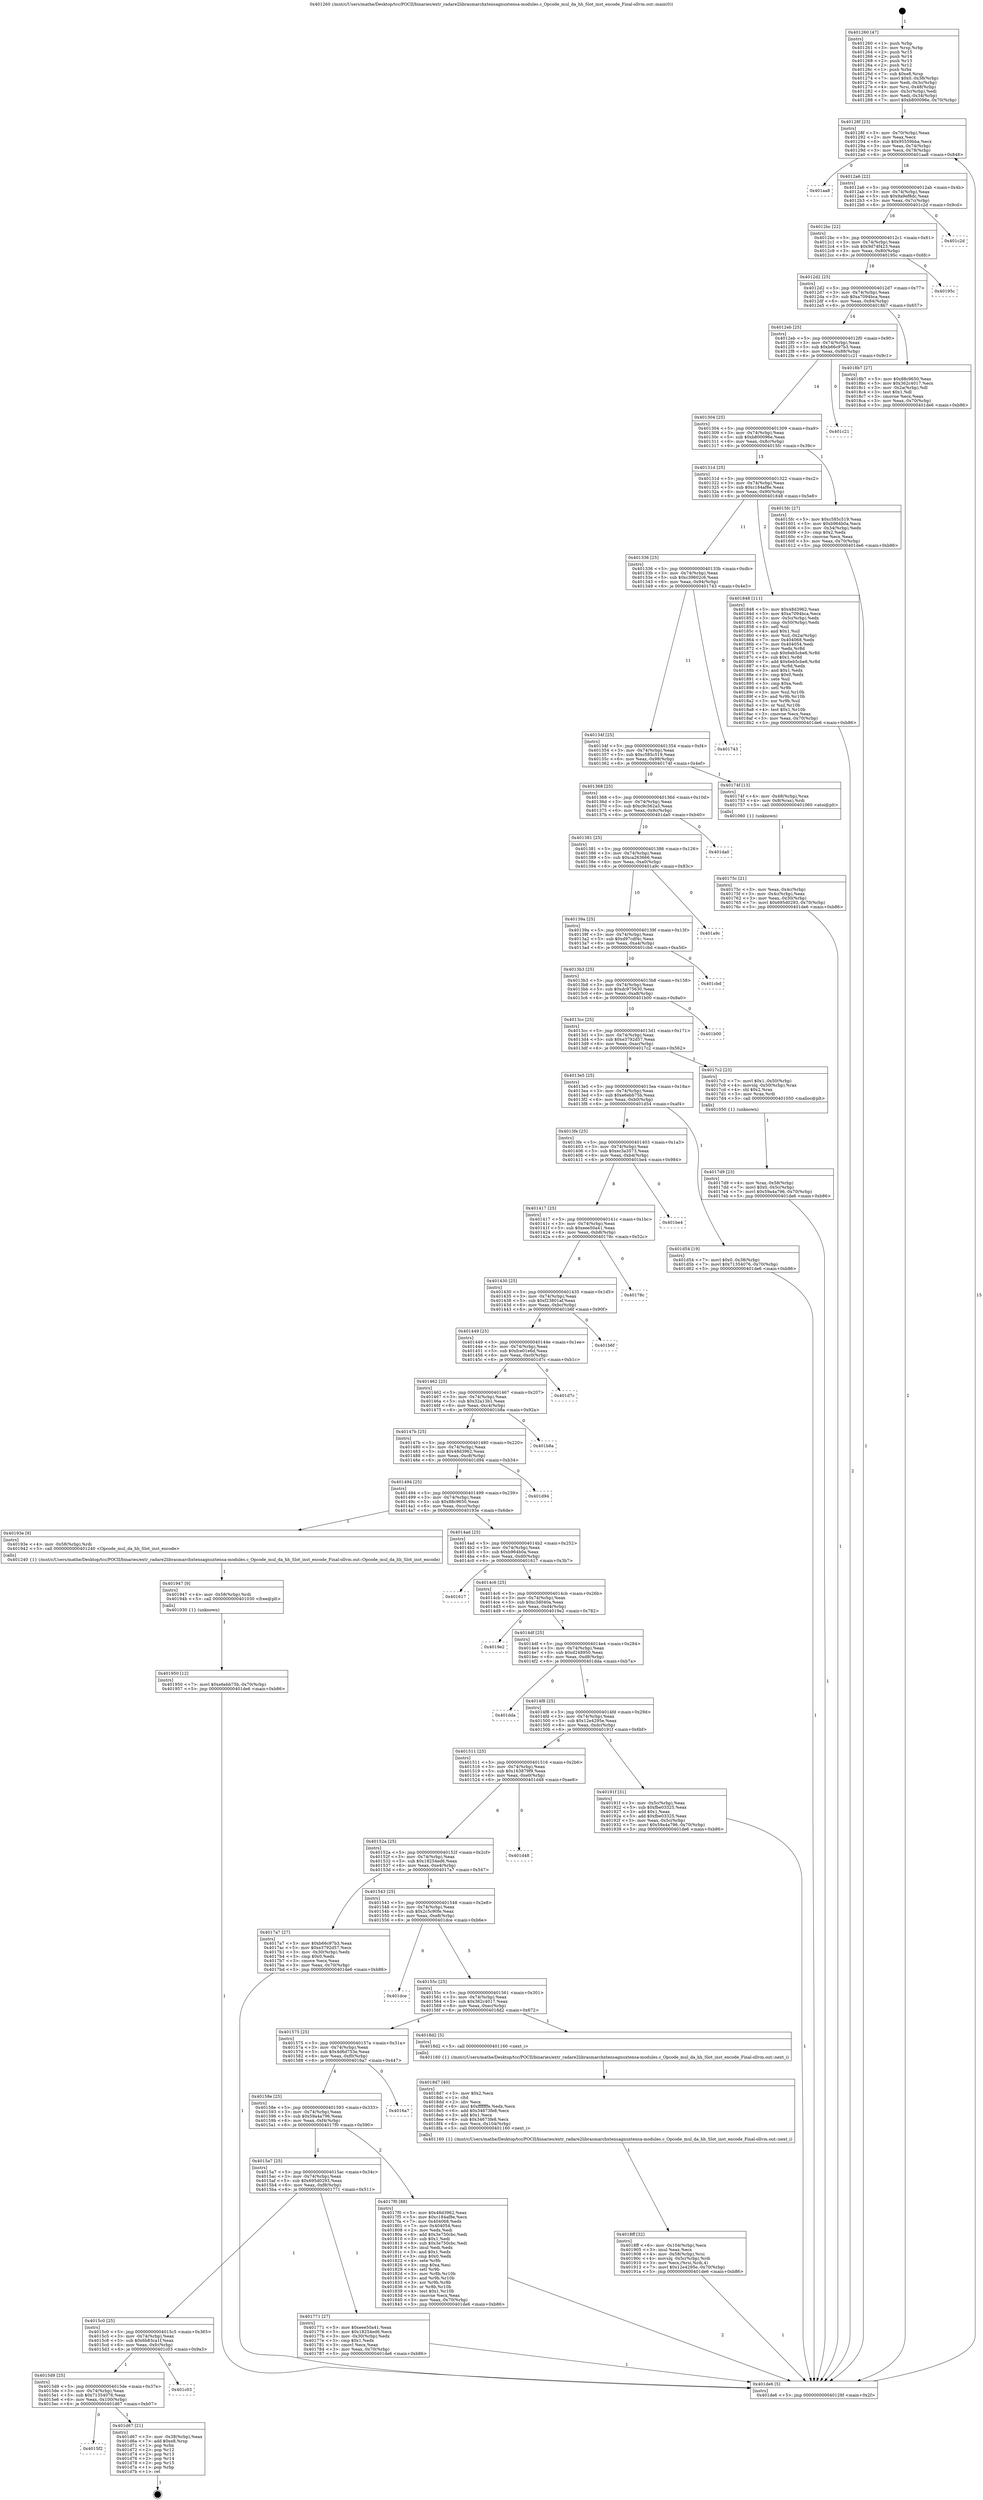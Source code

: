 digraph "0x401260" {
  label = "0x401260 (/mnt/c/Users/mathe/Desktop/tcc/POCII/binaries/extr_radare2librasmarchxtensagnuxtensa-modules.c_Opcode_mul_da_hh_Slot_inst_encode_Final-ollvm.out::main(0))"
  labelloc = "t"
  node[shape=record]

  Entry [label="",width=0.3,height=0.3,shape=circle,fillcolor=black,style=filled]
  "0x40128f" [label="{
     0x40128f [23]\l
     | [instrs]\l
     &nbsp;&nbsp;0x40128f \<+3\>: mov -0x70(%rbp),%eax\l
     &nbsp;&nbsp;0x401292 \<+2\>: mov %eax,%ecx\l
     &nbsp;&nbsp;0x401294 \<+6\>: sub $0x95559bba,%ecx\l
     &nbsp;&nbsp;0x40129a \<+3\>: mov %eax,-0x74(%rbp)\l
     &nbsp;&nbsp;0x40129d \<+3\>: mov %ecx,-0x78(%rbp)\l
     &nbsp;&nbsp;0x4012a0 \<+6\>: je 0000000000401aa8 \<main+0x848\>\l
  }"]
  "0x401aa8" [label="{
     0x401aa8\l
  }", style=dashed]
  "0x4012a6" [label="{
     0x4012a6 [22]\l
     | [instrs]\l
     &nbsp;&nbsp;0x4012a6 \<+5\>: jmp 00000000004012ab \<main+0x4b\>\l
     &nbsp;&nbsp;0x4012ab \<+3\>: mov -0x74(%rbp),%eax\l
     &nbsp;&nbsp;0x4012ae \<+5\>: sub $0x9a9ef8dc,%eax\l
     &nbsp;&nbsp;0x4012b3 \<+3\>: mov %eax,-0x7c(%rbp)\l
     &nbsp;&nbsp;0x4012b6 \<+6\>: je 0000000000401c2d \<main+0x9cd\>\l
  }"]
  Exit [label="",width=0.3,height=0.3,shape=circle,fillcolor=black,style=filled,peripheries=2]
  "0x401c2d" [label="{
     0x401c2d\l
  }", style=dashed]
  "0x4012bc" [label="{
     0x4012bc [22]\l
     | [instrs]\l
     &nbsp;&nbsp;0x4012bc \<+5\>: jmp 00000000004012c1 \<main+0x61\>\l
     &nbsp;&nbsp;0x4012c1 \<+3\>: mov -0x74(%rbp),%eax\l
     &nbsp;&nbsp;0x4012c4 \<+5\>: sub $0x9d74f423,%eax\l
     &nbsp;&nbsp;0x4012c9 \<+3\>: mov %eax,-0x80(%rbp)\l
     &nbsp;&nbsp;0x4012cc \<+6\>: je 000000000040195c \<main+0x6fc\>\l
  }"]
  "0x4015f2" [label="{
     0x4015f2\l
  }", style=dashed]
  "0x40195c" [label="{
     0x40195c\l
  }", style=dashed]
  "0x4012d2" [label="{
     0x4012d2 [25]\l
     | [instrs]\l
     &nbsp;&nbsp;0x4012d2 \<+5\>: jmp 00000000004012d7 \<main+0x77\>\l
     &nbsp;&nbsp;0x4012d7 \<+3\>: mov -0x74(%rbp),%eax\l
     &nbsp;&nbsp;0x4012da \<+5\>: sub $0xa7094bca,%eax\l
     &nbsp;&nbsp;0x4012df \<+6\>: mov %eax,-0x84(%rbp)\l
     &nbsp;&nbsp;0x4012e5 \<+6\>: je 00000000004018b7 \<main+0x657\>\l
  }"]
  "0x401d67" [label="{
     0x401d67 [21]\l
     | [instrs]\l
     &nbsp;&nbsp;0x401d67 \<+3\>: mov -0x38(%rbp),%eax\l
     &nbsp;&nbsp;0x401d6a \<+7\>: add $0xe8,%rsp\l
     &nbsp;&nbsp;0x401d71 \<+1\>: pop %rbx\l
     &nbsp;&nbsp;0x401d72 \<+2\>: pop %r12\l
     &nbsp;&nbsp;0x401d74 \<+2\>: pop %r13\l
     &nbsp;&nbsp;0x401d76 \<+2\>: pop %r14\l
     &nbsp;&nbsp;0x401d78 \<+2\>: pop %r15\l
     &nbsp;&nbsp;0x401d7a \<+1\>: pop %rbp\l
     &nbsp;&nbsp;0x401d7b \<+1\>: ret\l
  }"]
  "0x4018b7" [label="{
     0x4018b7 [27]\l
     | [instrs]\l
     &nbsp;&nbsp;0x4018b7 \<+5\>: mov $0x88c9650,%eax\l
     &nbsp;&nbsp;0x4018bc \<+5\>: mov $0x362c4017,%ecx\l
     &nbsp;&nbsp;0x4018c1 \<+3\>: mov -0x2a(%rbp),%dl\l
     &nbsp;&nbsp;0x4018c4 \<+3\>: test $0x1,%dl\l
     &nbsp;&nbsp;0x4018c7 \<+3\>: cmovne %ecx,%eax\l
     &nbsp;&nbsp;0x4018ca \<+3\>: mov %eax,-0x70(%rbp)\l
     &nbsp;&nbsp;0x4018cd \<+5\>: jmp 0000000000401de6 \<main+0xb86\>\l
  }"]
  "0x4012eb" [label="{
     0x4012eb [25]\l
     | [instrs]\l
     &nbsp;&nbsp;0x4012eb \<+5\>: jmp 00000000004012f0 \<main+0x90\>\l
     &nbsp;&nbsp;0x4012f0 \<+3\>: mov -0x74(%rbp),%eax\l
     &nbsp;&nbsp;0x4012f3 \<+5\>: sub $0xb66c97b3,%eax\l
     &nbsp;&nbsp;0x4012f8 \<+6\>: mov %eax,-0x88(%rbp)\l
     &nbsp;&nbsp;0x4012fe \<+6\>: je 0000000000401c21 \<main+0x9c1\>\l
  }"]
  "0x4015d9" [label="{
     0x4015d9 [25]\l
     | [instrs]\l
     &nbsp;&nbsp;0x4015d9 \<+5\>: jmp 00000000004015de \<main+0x37e\>\l
     &nbsp;&nbsp;0x4015de \<+3\>: mov -0x74(%rbp),%eax\l
     &nbsp;&nbsp;0x4015e1 \<+5\>: sub $0x71354076,%eax\l
     &nbsp;&nbsp;0x4015e6 \<+6\>: mov %eax,-0x100(%rbp)\l
     &nbsp;&nbsp;0x4015ec \<+6\>: je 0000000000401d67 \<main+0xb07\>\l
  }"]
  "0x401c21" [label="{
     0x401c21\l
  }", style=dashed]
  "0x401304" [label="{
     0x401304 [25]\l
     | [instrs]\l
     &nbsp;&nbsp;0x401304 \<+5\>: jmp 0000000000401309 \<main+0xa9\>\l
     &nbsp;&nbsp;0x401309 \<+3\>: mov -0x74(%rbp),%eax\l
     &nbsp;&nbsp;0x40130c \<+5\>: sub $0xb800096e,%eax\l
     &nbsp;&nbsp;0x401311 \<+6\>: mov %eax,-0x8c(%rbp)\l
     &nbsp;&nbsp;0x401317 \<+6\>: je 00000000004015fc \<main+0x39c\>\l
  }"]
  "0x401c03" [label="{
     0x401c03\l
  }", style=dashed]
  "0x4015fc" [label="{
     0x4015fc [27]\l
     | [instrs]\l
     &nbsp;&nbsp;0x4015fc \<+5\>: mov $0xc585c519,%eax\l
     &nbsp;&nbsp;0x401601 \<+5\>: mov $0xb964b0a,%ecx\l
     &nbsp;&nbsp;0x401606 \<+3\>: mov -0x34(%rbp),%edx\l
     &nbsp;&nbsp;0x401609 \<+3\>: cmp $0x2,%edx\l
     &nbsp;&nbsp;0x40160c \<+3\>: cmovne %ecx,%eax\l
     &nbsp;&nbsp;0x40160f \<+3\>: mov %eax,-0x70(%rbp)\l
     &nbsp;&nbsp;0x401612 \<+5\>: jmp 0000000000401de6 \<main+0xb86\>\l
  }"]
  "0x40131d" [label="{
     0x40131d [25]\l
     | [instrs]\l
     &nbsp;&nbsp;0x40131d \<+5\>: jmp 0000000000401322 \<main+0xc2\>\l
     &nbsp;&nbsp;0x401322 \<+3\>: mov -0x74(%rbp),%eax\l
     &nbsp;&nbsp;0x401325 \<+5\>: sub $0xc184af8e,%eax\l
     &nbsp;&nbsp;0x40132a \<+6\>: mov %eax,-0x90(%rbp)\l
     &nbsp;&nbsp;0x401330 \<+6\>: je 0000000000401848 \<main+0x5e8\>\l
  }"]
  "0x401de6" [label="{
     0x401de6 [5]\l
     | [instrs]\l
     &nbsp;&nbsp;0x401de6 \<+5\>: jmp 000000000040128f \<main+0x2f\>\l
  }"]
  "0x401260" [label="{
     0x401260 [47]\l
     | [instrs]\l
     &nbsp;&nbsp;0x401260 \<+1\>: push %rbp\l
     &nbsp;&nbsp;0x401261 \<+3\>: mov %rsp,%rbp\l
     &nbsp;&nbsp;0x401264 \<+2\>: push %r15\l
     &nbsp;&nbsp;0x401266 \<+2\>: push %r14\l
     &nbsp;&nbsp;0x401268 \<+2\>: push %r13\l
     &nbsp;&nbsp;0x40126a \<+2\>: push %r12\l
     &nbsp;&nbsp;0x40126c \<+1\>: push %rbx\l
     &nbsp;&nbsp;0x40126d \<+7\>: sub $0xe8,%rsp\l
     &nbsp;&nbsp;0x401274 \<+7\>: movl $0x0,-0x38(%rbp)\l
     &nbsp;&nbsp;0x40127b \<+3\>: mov %edi,-0x3c(%rbp)\l
     &nbsp;&nbsp;0x40127e \<+4\>: mov %rsi,-0x48(%rbp)\l
     &nbsp;&nbsp;0x401282 \<+3\>: mov -0x3c(%rbp),%edi\l
     &nbsp;&nbsp;0x401285 \<+3\>: mov %edi,-0x34(%rbp)\l
     &nbsp;&nbsp;0x401288 \<+7\>: movl $0xb800096e,-0x70(%rbp)\l
  }"]
  "0x401950" [label="{
     0x401950 [12]\l
     | [instrs]\l
     &nbsp;&nbsp;0x401950 \<+7\>: movl $0xe6ebb75b,-0x70(%rbp)\l
     &nbsp;&nbsp;0x401957 \<+5\>: jmp 0000000000401de6 \<main+0xb86\>\l
  }"]
  "0x401848" [label="{
     0x401848 [111]\l
     | [instrs]\l
     &nbsp;&nbsp;0x401848 \<+5\>: mov $0x48d3962,%eax\l
     &nbsp;&nbsp;0x40184d \<+5\>: mov $0xa7094bca,%ecx\l
     &nbsp;&nbsp;0x401852 \<+3\>: mov -0x5c(%rbp),%edx\l
     &nbsp;&nbsp;0x401855 \<+3\>: cmp -0x50(%rbp),%edx\l
     &nbsp;&nbsp;0x401858 \<+4\>: setl %sil\l
     &nbsp;&nbsp;0x40185c \<+4\>: and $0x1,%sil\l
     &nbsp;&nbsp;0x401860 \<+4\>: mov %sil,-0x2a(%rbp)\l
     &nbsp;&nbsp;0x401864 \<+7\>: mov 0x404068,%edx\l
     &nbsp;&nbsp;0x40186b \<+7\>: mov 0x404054,%edi\l
     &nbsp;&nbsp;0x401872 \<+3\>: mov %edx,%r8d\l
     &nbsp;&nbsp;0x401875 \<+7\>: sub $0x6eb5cbe6,%r8d\l
     &nbsp;&nbsp;0x40187c \<+4\>: sub $0x1,%r8d\l
     &nbsp;&nbsp;0x401880 \<+7\>: add $0x6eb5cbe6,%r8d\l
     &nbsp;&nbsp;0x401887 \<+4\>: imul %r8d,%edx\l
     &nbsp;&nbsp;0x40188b \<+3\>: and $0x1,%edx\l
     &nbsp;&nbsp;0x40188e \<+3\>: cmp $0x0,%edx\l
     &nbsp;&nbsp;0x401891 \<+4\>: sete %sil\l
     &nbsp;&nbsp;0x401895 \<+3\>: cmp $0xa,%edi\l
     &nbsp;&nbsp;0x401898 \<+4\>: setl %r9b\l
     &nbsp;&nbsp;0x40189c \<+3\>: mov %sil,%r10b\l
     &nbsp;&nbsp;0x40189f \<+3\>: and %r9b,%r10b\l
     &nbsp;&nbsp;0x4018a2 \<+3\>: xor %r9b,%sil\l
     &nbsp;&nbsp;0x4018a5 \<+3\>: or %sil,%r10b\l
     &nbsp;&nbsp;0x4018a8 \<+4\>: test $0x1,%r10b\l
     &nbsp;&nbsp;0x4018ac \<+3\>: cmovne %ecx,%eax\l
     &nbsp;&nbsp;0x4018af \<+3\>: mov %eax,-0x70(%rbp)\l
     &nbsp;&nbsp;0x4018b2 \<+5\>: jmp 0000000000401de6 \<main+0xb86\>\l
  }"]
  "0x401336" [label="{
     0x401336 [25]\l
     | [instrs]\l
     &nbsp;&nbsp;0x401336 \<+5\>: jmp 000000000040133b \<main+0xdb\>\l
     &nbsp;&nbsp;0x40133b \<+3\>: mov -0x74(%rbp),%eax\l
     &nbsp;&nbsp;0x40133e \<+5\>: sub $0xc39602c6,%eax\l
     &nbsp;&nbsp;0x401343 \<+6\>: mov %eax,-0x94(%rbp)\l
     &nbsp;&nbsp;0x401349 \<+6\>: je 0000000000401743 \<main+0x4e3\>\l
  }"]
  "0x401947" [label="{
     0x401947 [9]\l
     | [instrs]\l
     &nbsp;&nbsp;0x401947 \<+4\>: mov -0x58(%rbp),%rdi\l
     &nbsp;&nbsp;0x40194b \<+5\>: call 0000000000401030 \<free@plt\>\l
     | [calls]\l
     &nbsp;&nbsp;0x401030 \{1\} (unknown)\l
  }"]
  "0x401743" [label="{
     0x401743\l
  }", style=dashed]
  "0x40134f" [label="{
     0x40134f [25]\l
     | [instrs]\l
     &nbsp;&nbsp;0x40134f \<+5\>: jmp 0000000000401354 \<main+0xf4\>\l
     &nbsp;&nbsp;0x401354 \<+3\>: mov -0x74(%rbp),%eax\l
     &nbsp;&nbsp;0x401357 \<+5\>: sub $0xc585c519,%eax\l
     &nbsp;&nbsp;0x40135c \<+6\>: mov %eax,-0x98(%rbp)\l
     &nbsp;&nbsp;0x401362 \<+6\>: je 000000000040174f \<main+0x4ef\>\l
  }"]
  "0x4018ff" [label="{
     0x4018ff [32]\l
     | [instrs]\l
     &nbsp;&nbsp;0x4018ff \<+6\>: mov -0x104(%rbp),%ecx\l
     &nbsp;&nbsp;0x401905 \<+3\>: imul %eax,%ecx\l
     &nbsp;&nbsp;0x401908 \<+4\>: mov -0x58(%rbp),%rsi\l
     &nbsp;&nbsp;0x40190c \<+4\>: movslq -0x5c(%rbp),%rdi\l
     &nbsp;&nbsp;0x401910 \<+3\>: mov %ecx,(%rsi,%rdi,4)\l
     &nbsp;&nbsp;0x401913 \<+7\>: movl $0x12e4295e,-0x70(%rbp)\l
     &nbsp;&nbsp;0x40191a \<+5\>: jmp 0000000000401de6 \<main+0xb86\>\l
  }"]
  "0x40174f" [label="{
     0x40174f [13]\l
     | [instrs]\l
     &nbsp;&nbsp;0x40174f \<+4\>: mov -0x48(%rbp),%rax\l
     &nbsp;&nbsp;0x401753 \<+4\>: mov 0x8(%rax),%rdi\l
     &nbsp;&nbsp;0x401757 \<+5\>: call 0000000000401060 \<atoi@plt\>\l
     | [calls]\l
     &nbsp;&nbsp;0x401060 \{1\} (unknown)\l
  }"]
  "0x401368" [label="{
     0x401368 [25]\l
     | [instrs]\l
     &nbsp;&nbsp;0x401368 \<+5\>: jmp 000000000040136d \<main+0x10d\>\l
     &nbsp;&nbsp;0x40136d \<+3\>: mov -0x74(%rbp),%eax\l
     &nbsp;&nbsp;0x401370 \<+5\>: sub $0xc9c562a5,%eax\l
     &nbsp;&nbsp;0x401375 \<+6\>: mov %eax,-0x9c(%rbp)\l
     &nbsp;&nbsp;0x40137b \<+6\>: je 0000000000401da0 \<main+0xb40\>\l
  }"]
  "0x40175c" [label="{
     0x40175c [21]\l
     | [instrs]\l
     &nbsp;&nbsp;0x40175c \<+3\>: mov %eax,-0x4c(%rbp)\l
     &nbsp;&nbsp;0x40175f \<+3\>: mov -0x4c(%rbp),%eax\l
     &nbsp;&nbsp;0x401762 \<+3\>: mov %eax,-0x30(%rbp)\l
     &nbsp;&nbsp;0x401765 \<+7\>: movl $0x695d0293,-0x70(%rbp)\l
     &nbsp;&nbsp;0x40176c \<+5\>: jmp 0000000000401de6 \<main+0xb86\>\l
  }"]
  "0x4018d7" [label="{
     0x4018d7 [40]\l
     | [instrs]\l
     &nbsp;&nbsp;0x4018d7 \<+5\>: mov $0x2,%ecx\l
     &nbsp;&nbsp;0x4018dc \<+1\>: cltd\l
     &nbsp;&nbsp;0x4018dd \<+2\>: idiv %ecx\l
     &nbsp;&nbsp;0x4018df \<+6\>: imul $0xfffffffe,%edx,%ecx\l
     &nbsp;&nbsp;0x4018e5 \<+6\>: add $0x34673fe8,%ecx\l
     &nbsp;&nbsp;0x4018eb \<+3\>: add $0x1,%ecx\l
     &nbsp;&nbsp;0x4018ee \<+6\>: sub $0x34673fe8,%ecx\l
     &nbsp;&nbsp;0x4018f4 \<+6\>: mov %ecx,-0x104(%rbp)\l
     &nbsp;&nbsp;0x4018fa \<+5\>: call 0000000000401160 \<next_i\>\l
     | [calls]\l
     &nbsp;&nbsp;0x401160 \{1\} (/mnt/c/Users/mathe/Desktop/tcc/POCII/binaries/extr_radare2librasmarchxtensagnuxtensa-modules.c_Opcode_mul_da_hh_Slot_inst_encode_Final-ollvm.out::next_i)\l
  }"]
  "0x401da0" [label="{
     0x401da0\l
  }", style=dashed]
  "0x401381" [label="{
     0x401381 [25]\l
     | [instrs]\l
     &nbsp;&nbsp;0x401381 \<+5\>: jmp 0000000000401386 \<main+0x126\>\l
     &nbsp;&nbsp;0x401386 \<+3\>: mov -0x74(%rbp),%eax\l
     &nbsp;&nbsp;0x401389 \<+5\>: sub $0xca263666,%eax\l
     &nbsp;&nbsp;0x40138e \<+6\>: mov %eax,-0xa0(%rbp)\l
     &nbsp;&nbsp;0x401394 \<+6\>: je 0000000000401a9c \<main+0x83c\>\l
  }"]
  "0x4017d9" [label="{
     0x4017d9 [23]\l
     | [instrs]\l
     &nbsp;&nbsp;0x4017d9 \<+4\>: mov %rax,-0x58(%rbp)\l
     &nbsp;&nbsp;0x4017dd \<+7\>: movl $0x0,-0x5c(%rbp)\l
     &nbsp;&nbsp;0x4017e4 \<+7\>: movl $0x59a4a796,-0x70(%rbp)\l
     &nbsp;&nbsp;0x4017eb \<+5\>: jmp 0000000000401de6 \<main+0xb86\>\l
  }"]
  "0x401a9c" [label="{
     0x401a9c\l
  }", style=dashed]
  "0x40139a" [label="{
     0x40139a [25]\l
     | [instrs]\l
     &nbsp;&nbsp;0x40139a \<+5\>: jmp 000000000040139f \<main+0x13f\>\l
     &nbsp;&nbsp;0x40139f \<+3\>: mov -0x74(%rbp),%eax\l
     &nbsp;&nbsp;0x4013a2 \<+5\>: sub $0xd97cdf4c,%eax\l
     &nbsp;&nbsp;0x4013a7 \<+6\>: mov %eax,-0xa4(%rbp)\l
     &nbsp;&nbsp;0x4013ad \<+6\>: je 0000000000401cbd \<main+0xa5d\>\l
  }"]
  "0x4015c0" [label="{
     0x4015c0 [25]\l
     | [instrs]\l
     &nbsp;&nbsp;0x4015c0 \<+5\>: jmp 00000000004015c5 \<main+0x365\>\l
     &nbsp;&nbsp;0x4015c5 \<+3\>: mov -0x74(%rbp),%eax\l
     &nbsp;&nbsp;0x4015c8 \<+5\>: sub $0x6b83ca1f,%eax\l
     &nbsp;&nbsp;0x4015cd \<+6\>: mov %eax,-0xfc(%rbp)\l
     &nbsp;&nbsp;0x4015d3 \<+6\>: je 0000000000401c03 \<main+0x9a3\>\l
  }"]
  "0x401cbd" [label="{
     0x401cbd\l
  }", style=dashed]
  "0x4013b3" [label="{
     0x4013b3 [25]\l
     | [instrs]\l
     &nbsp;&nbsp;0x4013b3 \<+5\>: jmp 00000000004013b8 \<main+0x158\>\l
     &nbsp;&nbsp;0x4013b8 \<+3\>: mov -0x74(%rbp),%eax\l
     &nbsp;&nbsp;0x4013bb \<+5\>: sub $0xdc975630,%eax\l
     &nbsp;&nbsp;0x4013c0 \<+6\>: mov %eax,-0xa8(%rbp)\l
     &nbsp;&nbsp;0x4013c6 \<+6\>: je 0000000000401b00 \<main+0x8a0\>\l
  }"]
  "0x401771" [label="{
     0x401771 [27]\l
     | [instrs]\l
     &nbsp;&nbsp;0x401771 \<+5\>: mov $0xeee50a41,%eax\l
     &nbsp;&nbsp;0x401776 \<+5\>: mov $0x18254ed6,%ecx\l
     &nbsp;&nbsp;0x40177b \<+3\>: mov -0x30(%rbp),%edx\l
     &nbsp;&nbsp;0x40177e \<+3\>: cmp $0x1,%edx\l
     &nbsp;&nbsp;0x401781 \<+3\>: cmovl %ecx,%eax\l
     &nbsp;&nbsp;0x401784 \<+3\>: mov %eax,-0x70(%rbp)\l
     &nbsp;&nbsp;0x401787 \<+5\>: jmp 0000000000401de6 \<main+0xb86\>\l
  }"]
  "0x401b00" [label="{
     0x401b00\l
  }", style=dashed]
  "0x4013cc" [label="{
     0x4013cc [25]\l
     | [instrs]\l
     &nbsp;&nbsp;0x4013cc \<+5\>: jmp 00000000004013d1 \<main+0x171\>\l
     &nbsp;&nbsp;0x4013d1 \<+3\>: mov -0x74(%rbp),%eax\l
     &nbsp;&nbsp;0x4013d4 \<+5\>: sub $0xe3792d57,%eax\l
     &nbsp;&nbsp;0x4013d9 \<+6\>: mov %eax,-0xac(%rbp)\l
     &nbsp;&nbsp;0x4013df \<+6\>: je 00000000004017c2 \<main+0x562\>\l
  }"]
  "0x4015a7" [label="{
     0x4015a7 [25]\l
     | [instrs]\l
     &nbsp;&nbsp;0x4015a7 \<+5\>: jmp 00000000004015ac \<main+0x34c\>\l
     &nbsp;&nbsp;0x4015ac \<+3\>: mov -0x74(%rbp),%eax\l
     &nbsp;&nbsp;0x4015af \<+5\>: sub $0x695d0293,%eax\l
     &nbsp;&nbsp;0x4015b4 \<+6\>: mov %eax,-0xf8(%rbp)\l
     &nbsp;&nbsp;0x4015ba \<+6\>: je 0000000000401771 \<main+0x511\>\l
  }"]
  "0x4017c2" [label="{
     0x4017c2 [23]\l
     | [instrs]\l
     &nbsp;&nbsp;0x4017c2 \<+7\>: movl $0x1,-0x50(%rbp)\l
     &nbsp;&nbsp;0x4017c9 \<+4\>: movslq -0x50(%rbp),%rax\l
     &nbsp;&nbsp;0x4017cd \<+4\>: shl $0x2,%rax\l
     &nbsp;&nbsp;0x4017d1 \<+3\>: mov %rax,%rdi\l
     &nbsp;&nbsp;0x4017d4 \<+5\>: call 0000000000401050 \<malloc@plt\>\l
     | [calls]\l
     &nbsp;&nbsp;0x401050 \{1\} (unknown)\l
  }"]
  "0x4013e5" [label="{
     0x4013e5 [25]\l
     | [instrs]\l
     &nbsp;&nbsp;0x4013e5 \<+5\>: jmp 00000000004013ea \<main+0x18a\>\l
     &nbsp;&nbsp;0x4013ea \<+3\>: mov -0x74(%rbp),%eax\l
     &nbsp;&nbsp;0x4013ed \<+5\>: sub $0xe6ebb75b,%eax\l
     &nbsp;&nbsp;0x4013f2 \<+6\>: mov %eax,-0xb0(%rbp)\l
     &nbsp;&nbsp;0x4013f8 \<+6\>: je 0000000000401d54 \<main+0xaf4\>\l
  }"]
  "0x4017f0" [label="{
     0x4017f0 [88]\l
     | [instrs]\l
     &nbsp;&nbsp;0x4017f0 \<+5\>: mov $0x48d3962,%eax\l
     &nbsp;&nbsp;0x4017f5 \<+5\>: mov $0xc184af8e,%ecx\l
     &nbsp;&nbsp;0x4017fa \<+7\>: mov 0x404068,%edx\l
     &nbsp;&nbsp;0x401801 \<+7\>: mov 0x404054,%esi\l
     &nbsp;&nbsp;0x401808 \<+2\>: mov %edx,%edi\l
     &nbsp;&nbsp;0x40180a \<+6\>: add $0x3e750cbc,%edi\l
     &nbsp;&nbsp;0x401810 \<+3\>: sub $0x1,%edi\l
     &nbsp;&nbsp;0x401813 \<+6\>: sub $0x3e750cbc,%edi\l
     &nbsp;&nbsp;0x401819 \<+3\>: imul %edi,%edx\l
     &nbsp;&nbsp;0x40181c \<+3\>: and $0x1,%edx\l
     &nbsp;&nbsp;0x40181f \<+3\>: cmp $0x0,%edx\l
     &nbsp;&nbsp;0x401822 \<+4\>: sete %r8b\l
     &nbsp;&nbsp;0x401826 \<+3\>: cmp $0xa,%esi\l
     &nbsp;&nbsp;0x401829 \<+4\>: setl %r9b\l
     &nbsp;&nbsp;0x40182d \<+3\>: mov %r8b,%r10b\l
     &nbsp;&nbsp;0x401830 \<+3\>: and %r9b,%r10b\l
     &nbsp;&nbsp;0x401833 \<+3\>: xor %r9b,%r8b\l
     &nbsp;&nbsp;0x401836 \<+3\>: or %r8b,%r10b\l
     &nbsp;&nbsp;0x401839 \<+4\>: test $0x1,%r10b\l
     &nbsp;&nbsp;0x40183d \<+3\>: cmovne %ecx,%eax\l
     &nbsp;&nbsp;0x401840 \<+3\>: mov %eax,-0x70(%rbp)\l
     &nbsp;&nbsp;0x401843 \<+5\>: jmp 0000000000401de6 \<main+0xb86\>\l
  }"]
  "0x401d54" [label="{
     0x401d54 [19]\l
     | [instrs]\l
     &nbsp;&nbsp;0x401d54 \<+7\>: movl $0x0,-0x38(%rbp)\l
     &nbsp;&nbsp;0x401d5b \<+7\>: movl $0x71354076,-0x70(%rbp)\l
     &nbsp;&nbsp;0x401d62 \<+5\>: jmp 0000000000401de6 \<main+0xb86\>\l
  }"]
  "0x4013fe" [label="{
     0x4013fe [25]\l
     | [instrs]\l
     &nbsp;&nbsp;0x4013fe \<+5\>: jmp 0000000000401403 \<main+0x1a3\>\l
     &nbsp;&nbsp;0x401403 \<+3\>: mov -0x74(%rbp),%eax\l
     &nbsp;&nbsp;0x401406 \<+5\>: sub $0xec3a3573,%eax\l
     &nbsp;&nbsp;0x40140b \<+6\>: mov %eax,-0xb4(%rbp)\l
     &nbsp;&nbsp;0x401411 \<+6\>: je 0000000000401be4 \<main+0x984\>\l
  }"]
  "0x40158e" [label="{
     0x40158e [25]\l
     | [instrs]\l
     &nbsp;&nbsp;0x40158e \<+5\>: jmp 0000000000401593 \<main+0x333\>\l
     &nbsp;&nbsp;0x401593 \<+3\>: mov -0x74(%rbp),%eax\l
     &nbsp;&nbsp;0x401596 \<+5\>: sub $0x59a4a796,%eax\l
     &nbsp;&nbsp;0x40159b \<+6\>: mov %eax,-0xf4(%rbp)\l
     &nbsp;&nbsp;0x4015a1 \<+6\>: je 00000000004017f0 \<main+0x590\>\l
  }"]
  "0x401be4" [label="{
     0x401be4\l
  }", style=dashed]
  "0x401417" [label="{
     0x401417 [25]\l
     | [instrs]\l
     &nbsp;&nbsp;0x401417 \<+5\>: jmp 000000000040141c \<main+0x1bc\>\l
     &nbsp;&nbsp;0x40141c \<+3\>: mov -0x74(%rbp),%eax\l
     &nbsp;&nbsp;0x40141f \<+5\>: sub $0xeee50a41,%eax\l
     &nbsp;&nbsp;0x401424 \<+6\>: mov %eax,-0xb8(%rbp)\l
     &nbsp;&nbsp;0x40142a \<+6\>: je 000000000040178c \<main+0x52c\>\l
  }"]
  "0x4016a7" [label="{
     0x4016a7\l
  }", style=dashed]
  "0x40178c" [label="{
     0x40178c\l
  }", style=dashed]
  "0x401430" [label="{
     0x401430 [25]\l
     | [instrs]\l
     &nbsp;&nbsp;0x401430 \<+5\>: jmp 0000000000401435 \<main+0x1d5\>\l
     &nbsp;&nbsp;0x401435 \<+3\>: mov -0x74(%rbp),%eax\l
     &nbsp;&nbsp;0x401438 \<+5\>: sub $0xf23801af,%eax\l
     &nbsp;&nbsp;0x40143d \<+6\>: mov %eax,-0xbc(%rbp)\l
     &nbsp;&nbsp;0x401443 \<+6\>: je 0000000000401b6f \<main+0x90f\>\l
  }"]
  "0x401575" [label="{
     0x401575 [25]\l
     | [instrs]\l
     &nbsp;&nbsp;0x401575 \<+5\>: jmp 000000000040157a \<main+0x31a\>\l
     &nbsp;&nbsp;0x40157a \<+3\>: mov -0x74(%rbp),%eax\l
     &nbsp;&nbsp;0x40157d \<+5\>: sub $0x4d6d753e,%eax\l
     &nbsp;&nbsp;0x401582 \<+6\>: mov %eax,-0xf0(%rbp)\l
     &nbsp;&nbsp;0x401588 \<+6\>: je 00000000004016a7 \<main+0x447\>\l
  }"]
  "0x401b6f" [label="{
     0x401b6f\l
  }", style=dashed]
  "0x401449" [label="{
     0x401449 [25]\l
     | [instrs]\l
     &nbsp;&nbsp;0x401449 \<+5\>: jmp 000000000040144e \<main+0x1ee\>\l
     &nbsp;&nbsp;0x40144e \<+3\>: mov -0x74(%rbp),%eax\l
     &nbsp;&nbsp;0x401451 \<+5\>: sub $0xfce01e6d,%eax\l
     &nbsp;&nbsp;0x401456 \<+6\>: mov %eax,-0xc0(%rbp)\l
     &nbsp;&nbsp;0x40145c \<+6\>: je 0000000000401d7c \<main+0xb1c\>\l
  }"]
  "0x4018d2" [label="{
     0x4018d2 [5]\l
     | [instrs]\l
     &nbsp;&nbsp;0x4018d2 \<+5\>: call 0000000000401160 \<next_i\>\l
     | [calls]\l
     &nbsp;&nbsp;0x401160 \{1\} (/mnt/c/Users/mathe/Desktop/tcc/POCII/binaries/extr_radare2librasmarchxtensagnuxtensa-modules.c_Opcode_mul_da_hh_Slot_inst_encode_Final-ollvm.out::next_i)\l
  }"]
  "0x401d7c" [label="{
     0x401d7c\l
  }", style=dashed]
  "0x401462" [label="{
     0x401462 [25]\l
     | [instrs]\l
     &nbsp;&nbsp;0x401462 \<+5\>: jmp 0000000000401467 \<main+0x207\>\l
     &nbsp;&nbsp;0x401467 \<+3\>: mov -0x74(%rbp),%eax\l
     &nbsp;&nbsp;0x40146a \<+5\>: sub $0x32a13b1,%eax\l
     &nbsp;&nbsp;0x40146f \<+6\>: mov %eax,-0xc4(%rbp)\l
     &nbsp;&nbsp;0x401475 \<+6\>: je 0000000000401b8a \<main+0x92a\>\l
  }"]
  "0x40155c" [label="{
     0x40155c [25]\l
     | [instrs]\l
     &nbsp;&nbsp;0x40155c \<+5\>: jmp 0000000000401561 \<main+0x301\>\l
     &nbsp;&nbsp;0x401561 \<+3\>: mov -0x74(%rbp),%eax\l
     &nbsp;&nbsp;0x401564 \<+5\>: sub $0x362c4017,%eax\l
     &nbsp;&nbsp;0x401569 \<+6\>: mov %eax,-0xec(%rbp)\l
     &nbsp;&nbsp;0x40156f \<+6\>: je 00000000004018d2 \<main+0x672\>\l
  }"]
  "0x401b8a" [label="{
     0x401b8a\l
  }", style=dashed]
  "0x40147b" [label="{
     0x40147b [25]\l
     | [instrs]\l
     &nbsp;&nbsp;0x40147b \<+5\>: jmp 0000000000401480 \<main+0x220\>\l
     &nbsp;&nbsp;0x401480 \<+3\>: mov -0x74(%rbp),%eax\l
     &nbsp;&nbsp;0x401483 \<+5\>: sub $0x48d3962,%eax\l
     &nbsp;&nbsp;0x401488 \<+6\>: mov %eax,-0xc8(%rbp)\l
     &nbsp;&nbsp;0x40148e \<+6\>: je 0000000000401d94 \<main+0xb34\>\l
  }"]
  "0x401dce" [label="{
     0x401dce\l
  }", style=dashed]
  "0x401d94" [label="{
     0x401d94\l
  }", style=dashed]
  "0x401494" [label="{
     0x401494 [25]\l
     | [instrs]\l
     &nbsp;&nbsp;0x401494 \<+5\>: jmp 0000000000401499 \<main+0x239\>\l
     &nbsp;&nbsp;0x401499 \<+3\>: mov -0x74(%rbp),%eax\l
     &nbsp;&nbsp;0x40149c \<+5\>: sub $0x88c9650,%eax\l
     &nbsp;&nbsp;0x4014a1 \<+6\>: mov %eax,-0xcc(%rbp)\l
     &nbsp;&nbsp;0x4014a7 \<+6\>: je 000000000040193e \<main+0x6de\>\l
  }"]
  "0x401543" [label="{
     0x401543 [25]\l
     | [instrs]\l
     &nbsp;&nbsp;0x401543 \<+5\>: jmp 0000000000401548 \<main+0x2e8\>\l
     &nbsp;&nbsp;0x401548 \<+3\>: mov -0x74(%rbp),%eax\l
     &nbsp;&nbsp;0x40154b \<+5\>: sub $0x2c5c90fe,%eax\l
     &nbsp;&nbsp;0x401550 \<+6\>: mov %eax,-0xe8(%rbp)\l
     &nbsp;&nbsp;0x401556 \<+6\>: je 0000000000401dce \<main+0xb6e\>\l
  }"]
  "0x40193e" [label="{
     0x40193e [9]\l
     | [instrs]\l
     &nbsp;&nbsp;0x40193e \<+4\>: mov -0x58(%rbp),%rdi\l
     &nbsp;&nbsp;0x401942 \<+5\>: call 0000000000401240 \<Opcode_mul_da_hh_Slot_inst_encode\>\l
     | [calls]\l
     &nbsp;&nbsp;0x401240 \{1\} (/mnt/c/Users/mathe/Desktop/tcc/POCII/binaries/extr_radare2librasmarchxtensagnuxtensa-modules.c_Opcode_mul_da_hh_Slot_inst_encode_Final-ollvm.out::Opcode_mul_da_hh_Slot_inst_encode)\l
  }"]
  "0x4014ad" [label="{
     0x4014ad [25]\l
     | [instrs]\l
     &nbsp;&nbsp;0x4014ad \<+5\>: jmp 00000000004014b2 \<main+0x252\>\l
     &nbsp;&nbsp;0x4014b2 \<+3\>: mov -0x74(%rbp),%eax\l
     &nbsp;&nbsp;0x4014b5 \<+5\>: sub $0xb964b0a,%eax\l
     &nbsp;&nbsp;0x4014ba \<+6\>: mov %eax,-0xd0(%rbp)\l
     &nbsp;&nbsp;0x4014c0 \<+6\>: je 0000000000401617 \<main+0x3b7\>\l
  }"]
  "0x4017a7" [label="{
     0x4017a7 [27]\l
     | [instrs]\l
     &nbsp;&nbsp;0x4017a7 \<+5\>: mov $0xb66c97b3,%eax\l
     &nbsp;&nbsp;0x4017ac \<+5\>: mov $0xe3792d57,%ecx\l
     &nbsp;&nbsp;0x4017b1 \<+3\>: mov -0x30(%rbp),%edx\l
     &nbsp;&nbsp;0x4017b4 \<+3\>: cmp $0x0,%edx\l
     &nbsp;&nbsp;0x4017b7 \<+3\>: cmove %ecx,%eax\l
     &nbsp;&nbsp;0x4017ba \<+3\>: mov %eax,-0x70(%rbp)\l
     &nbsp;&nbsp;0x4017bd \<+5\>: jmp 0000000000401de6 \<main+0xb86\>\l
  }"]
  "0x401617" [label="{
     0x401617\l
  }", style=dashed]
  "0x4014c6" [label="{
     0x4014c6 [25]\l
     | [instrs]\l
     &nbsp;&nbsp;0x4014c6 \<+5\>: jmp 00000000004014cb \<main+0x26b\>\l
     &nbsp;&nbsp;0x4014cb \<+3\>: mov -0x74(%rbp),%eax\l
     &nbsp;&nbsp;0x4014ce \<+5\>: sub $0xc3d040a,%eax\l
     &nbsp;&nbsp;0x4014d3 \<+6\>: mov %eax,-0xd4(%rbp)\l
     &nbsp;&nbsp;0x4014d9 \<+6\>: je 00000000004019e2 \<main+0x782\>\l
  }"]
  "0x40152a" [label="{
     0x40152a [25]\l
     | [instrs]\l
     &nbsp;&nbsp;0x40152a \<+5\>: jmp 000000000040152f \<main+0x2cf\>\l
     &nbsp;&nbsp;0x40152f \<+3\>: mov -0x74(%rbp),%eax\l
     &nbsp;&nbsp;0x401532 \<+5\>: sub $0x18254ed6,%eax\l
     &nbsp;&nbsp;0x401537 \<+6\>: mov %eax,-0xe4(%rbp)\l
     &nbsp;&nbsp;0x40153d \<+6\>: je 00000000004017a7 \<main+0x547\>\l
  }"]
  "0x4019e2" [label="{
     0x4019e2\l
  }", style=dashed]
  "0x4014df" [label="{
     0x4014df [25]\l
     | [instrs]\l
     &nbsp;&nbsp;0x4014df \<+5\>: jmp 00000000004014e4 \<main+0x284\>\l
     &nbsp;&nbsp;0x4014e4 \<+3\>: mov -0x74(%rbp),%eax\l
     &nbsp;&nbsp;0x4014e7 \<+5\>: sub $0xd248950,%eax\l
     &nbsp;&nbsp;0x4014ec \<+6\>: mov %eax,-0xd8(%rbp)\l
     &nbsp;&nbsp;0x4014f2 \<+6\>: je 0000000000401dda \<main+0xb7a\>\l
  }"]
  "0x401d48" [label="{
     0x401d48\l
  }", style=dashed]
  "0x401dda" [label="{
     0x401dda\l
  }", style=dashed]
  "0x4014f8" [label="{
     0x4014f8 [25]\l
     | [instrs]\l
     &nbsp;&nbsp;0x4014f8 \<+5\>: jmp 00000000004014fd \<main+0x29d\>\l
     &nbsp;&nbsp;0x4014fd \<+3\>: mov -0x74(%rbp),%eax\l
     &nbsp;&nbsp;0x401500 \<+5\>: sub $0x12e4295e,%eax\l
     &nbsp;&nbsp;0x401505 \<+6\>: mov %eax,-0xdc(%rbp)\l
     &nbsp;&nbsp;0x40150b \<+6\>: je 000000000040191f \<main+0x6bf\>\l
  }"]
  "0x401511" [label="{
     0x401511 [25]\l
     | [instrs]\l
     &nbsp;&nbsp;0x401511 \<+5\>: jmp 0000000000401516 \<main+0x2b6\>\l
     &nbsp;&nbsp;0x401516 \<+3\>: mov -0x74(%rbp),%eax\l
     &nbsp;&nbsp;0x401519 \<+5\>: sub $0x163879f9,%eax\l
     &nbsp;&nbsp;0x40151e \<+6\>: mov %eax,-0xe0(%rbp)\l
     &nbsp;&nbsp;0x401524 \<+6\>: je 0000000000401d48 \<main+0xae8\>\l
  }"]
  "0x40191f" [label="{
     0x40191f [31]\l
     | [instrs]\l
     &nbsp;&nbsp;0x40191f \<+3\>: mov -0x5c(%rbp),%eax\l
     &nbsp;&nbsp;0x401922 \<+5\>: sub $0xfbe03325,%eax\l
     &nbsp;&nbsp;0x401927 \<+3\>: add $0x1,%eax\l
     &nbsp;&nbsp;0x40192a \<+5\>: add $0xfbe03325,%eax\l
     &nbsp;&nbsp;0x40192f \<+3\>: mov %eax,-0x5c(%rbp)\l
     &nbsp;&nbsp;0x401932 \<+7\>: movl $0x59a4a796,-0x70(%rbp)\l
     &nbsp;&nbsp;0x401939 \<+5\>: jmp 0000000000401de6 \<main+0xb86\>\l
  }"]
  Entry -> "0x401260" [label=" 1"]
  "0x40128f" -> "0x401aa8" [label=" 0"]
  "0x40128f" -> "0x4012a6" [label=" 16"]
  "0x401d67" -> Exit [label=" 1"]
  "0x4012a6" -> "0x401c2d" [label=" 0"]
  "0x4012a6" -> "0x4012bc" [label=" 16"]
  "0x4015d9" -> "0x4015f2" [label=" 0"]
  "0x4012bc" -> "0x40195c" [label=" 0"]
  "0x4012bc" -> "0x4012d2" [label=" 16"]
  "0x4015d9" -> "0x401d67" [label=" 1"]
  "0x4012d2" -> "0x4018b7" [label=" 2"]
  "0x4012d2" -> "0x4012eb" [label=" 14"]
  "0x4015c0" -> "0x4015d9" [label=" 1"]
  "0x4012eb" -> "0x401c21" [label=" 0"]
  "0x4012eb" -> "0x401304" [label=" 14"]
  "0x4015c0" -> "0x401c03" [label=" 0"]
  "0x401304" -> "0x4015fc" [label=" 1"]
  "0x401304" -> "0x40131d" [label=" 13"]
  "0x4015fc" -> "0x401de6" [label=" 1"]
  "0x401260" -> "0x40128f" [label=" 1"]
  "0x401de6" -> "0x40128f" [label=" 15"]
  "0x401d54" -> "0x401de6" [label=" 1"]
  "0x40131d" -> "0x401848" [label=" 2"]
  "0x40131d" -> "0x401336" [label=" 11"]
  "0x401950" -> "0x401de6" [label=" 1"]
  "0x401336" -> "0x401743" [label=" 0"]
  "0x401336" -> "0x40134f" [label=" 11"]
  "0x401947" -> "0x401950" [label=" 1"]
  "0x40134f" -> "0x40174f" [label=" 1"]
  "0x40134f" -> "0x401368" [label=" 10"]
  "0x40174f" -> "0x40175c" [label=" 1"]
  "0x40175c" -> "0x401de6" [label=" 1"]
  "0x40193e" -> "0x401947" [label=" 1"]
  "0x401368" -> "0x401da0" [label=" 0"]
  "0x401368" -> "0x401381" [label=" 10"]
  "0x40191f" -> "0x401de6" [label=" 1"]
  "0x401381" -> "0x401a9c" [label=" 0"]
  "0x401381" -> "0x40139a" [label=" 10"]
  "0x4018ff" -> "0x401de6" [label=" 1"]
  "0x40139a" -> "0x401cbd" [label=" 0"]
  "0x40139a" -> "0x4013b3" [label=" 10"]
  "0x4018d7" -> "0x4018ff" [label=" 1"]
  "0x4013b3" -> "0x401b00" [label=" 0"]
  "0x4013b3" -> "0x4013cc" [label=" 10"]
  "0x4018d2" -> "0x4018d7" [label=" 1"]
  "0x4013cc" -> "0x4017c2" [label=" 1"]
  "0x4013cc" -> "0x4013e5" [label=" 9"]
  "0x401848" -> "0x401de6" [label=" 2"]
  "0x4013e5" -> "0x401d54" [label=" 1"]
  "0x4013e5" -> "0x4013fe" [label=" 8"]
  "0x4017f0" -> "0x401de6" [label=" 2"]
  "0x4013fe" -> "0x401be4" [label=" 0"]
  "0x4013fe" -> "0x401417" [label=" 8"]
  "0x4017c2" -> "0x4017d9" [label=" 1"]
  "0x401417" -> "0x40178c" [label=" 0"]
  "0x401417" -> "0x401430" [label=" 8"]
  "0x4017a7" -> "0x401de6" [label=" 1"]
  "0x401430" -> "0x401b6f" [label=" 0"]
  "0x401430" -> "0x401449" [label=" 8"]
  "0x4015a7" -> "0x4015c0" [label=" 1"]
  "0x401449" -> "0x401d7c" [label=" 0"]
  "0x401449" -> "0x401462" [label=" 8"]
  "0x4015a7" -> "0x401771" [label=" 1"]
  "0x401462" -> "0x401b8a" [label=" 0"]
  "0x401462" -> "0x40147b" [label=" 8"]
  "0x40158e" -> "0x4015a7" [label=" 2"]
  "0x40147b" -> "0x401d94" [label=" 0"]
  "0x40147b" -> "0x401494" [label=" 8"]
  "0x40158e" -> "0x4017f0" [label=" 2"]
  "0x401494" -> "0x40193e" [label=" 1"]
  "0x401494" -> "0x4014ad" [label=" 7"]
  "0x401575" -> "0x40158e" [label=" 4"]
  "0x4014ad" -> "0x401617" [label=" 0"]
  "0x4014ad" -> "0x4014c6" [label=" 7"]
  "0x401575" -> "0x4016a7" [label=" 0"]
  "0x4014c6" -> "0x4019e2" [label=" 0"]
  "0x4014c6" -> "0x4014df" [label=" 7"]
  "0x40155c" -> "0x401575" [label=" 4"]
  "0x4014df" -> "0x401dda" [label=" 0"]
  "0x4014df" -> "0x4014f8" [label=" 7"]
  "0x40155c" -> "0x4018d2" [label=" 1"]
  "0x4014f8" -> "0x40191f" [label=" 1"]
  "0x4014f8" -> "0x401511" [label=" 6"]
  "0x4018b7" -> "0x401de6" [label=" 2"]
  "0x401511" -> "0x401d48" [label=" 0"]
  "0x401511" -> "0x40152a" [label=" 6"]
  "0x401771" -> "0x401de6" [label=" 1"]
  "0x40152a" -> "0x4017a7" [label=" 1"]
  "0x40152a" -> "0x401543" [label=" 5"]
  "0x4017d9" -> "0x401de6" [label=" 1"]
  "0x401543" -> "0x401dce" [label=" 0"]
  "0x401543" -> "0x40155c" [label=" 5"]
}
